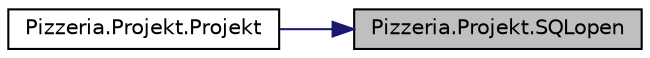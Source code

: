 digraph "Pizzeria.Projekt.SQLopen"
{
 // LATEX_PDF_SIZE
  edge [fontname="Helvetica",fontsize="10",labelfontname="Helvetica",labelfontsize="10"];
  node [fontname="Helvetica",fontsize="10",shape=record];
  rankdir="RL";
  Node22 [label="Pizzeria.Projekt.SQLopen",height=0.2,width=0.4,color="black", fillcolor="grey75", style="filled", fontcolor="black",tooltip="Otwiera połączenie z bazą danych"];
  Node22 -> Node23 [dir="back",color="midnightblue",fontsize="10",style="solid",fontname="Helvetica"];
  Node23 [label="Pizzeria.Projekt.Projekt",height=0.2,width=0.4,color="black", fillcolor="white", style="filled",URL="$class_pizzeria_1_1_projekt.html#a5fad793478da7dfbfdc0ae47fe8b311e",tooltip="Konstruktor klasy Projekt"];
}
